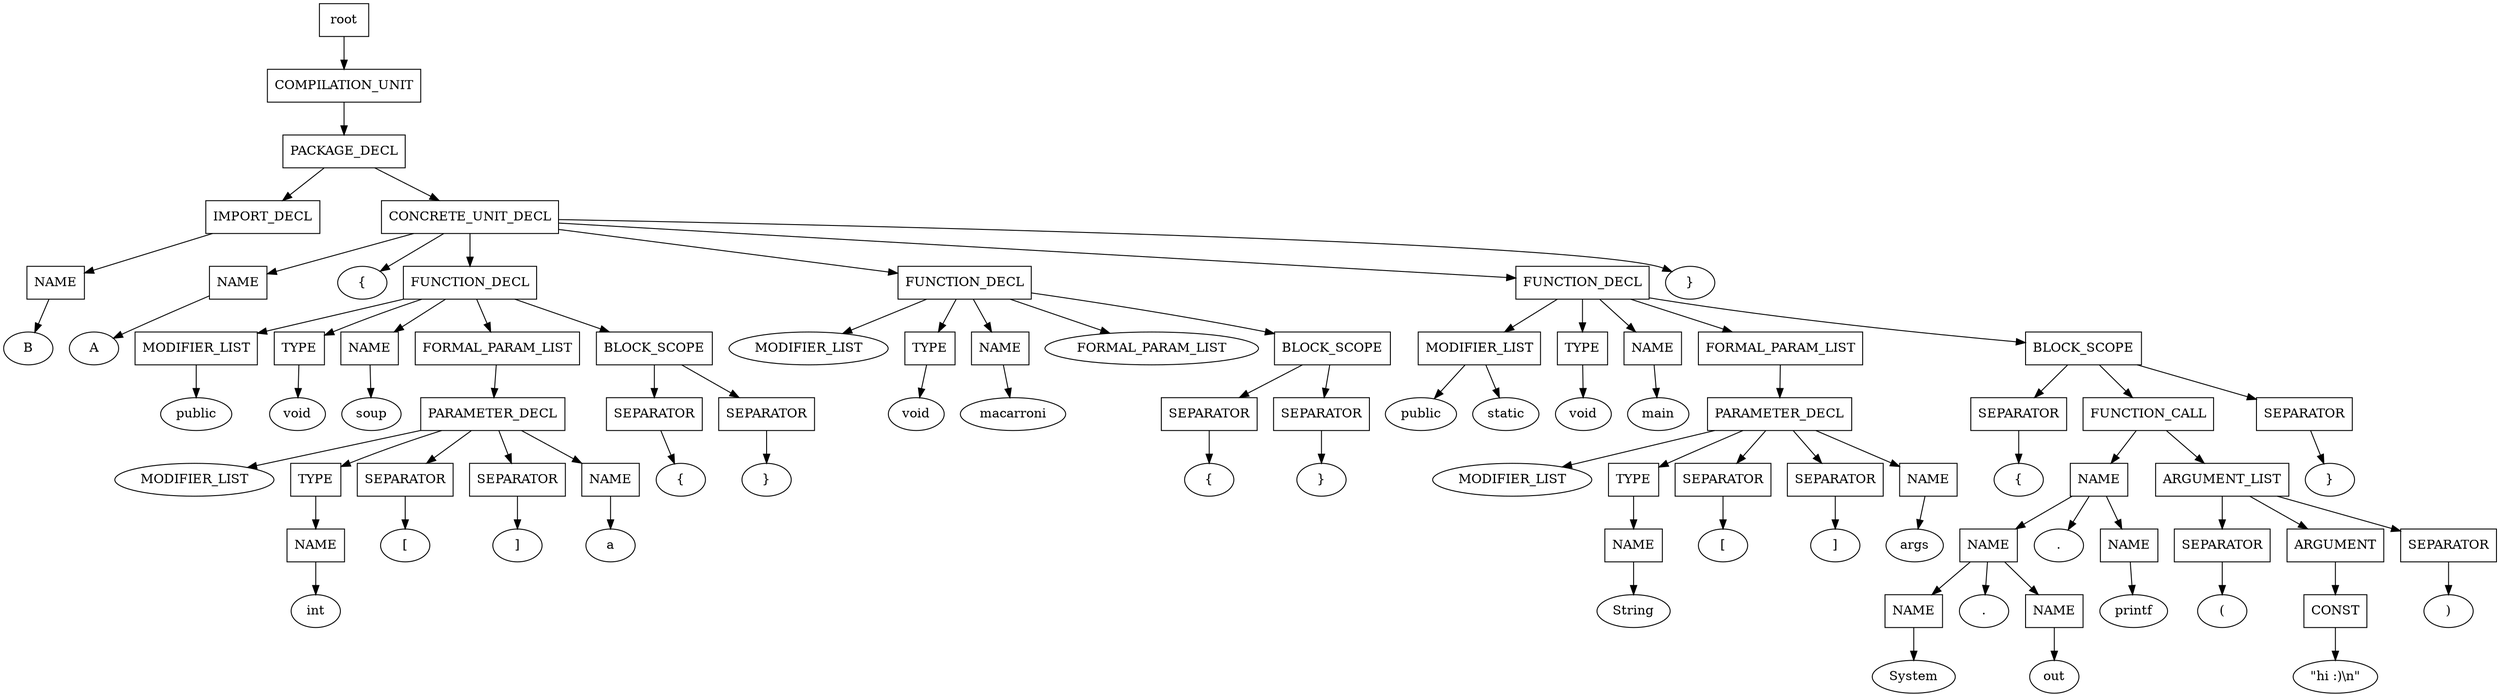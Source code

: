 digraph G {
	splines="TRUE";
	n_0 [label="root", shape="rectangle"]
	n_0 -> n_1
	n_1 [label="COMPILATION_UNIT", shape="rectangle"]
	n_1 -> n_2
	n_2 [label="PACKAGE_DECL", shape="rectangle"]
	n_2 -> n_3
	n_3 [label="IMPORT_DECL", shape="rectangle"]
	n_3 -> n_5
	n_5 [label="NAME", shape="rectangle"]
	n_5 -> n_12
	n_12 [label="B", shape="ellipse"]
	n_2 -> n_4
	n_4 [label="CONCRETE_UNIT_DECL", shape="rectangle"]
	n_4 -> n_6
	n_6 [label="NAME", shape="rectangle"]
	n_6 -> n_13
	n_13 [label="A", shape="ellipse"]
	n_4 -> n_7
	n_7 [label="{", shape="ellipse"]
	n_4 -> n_8
	n_8 [label="FUNCTION_DECL", shape="rectangle"]
	n_8 -> n_14
	n_14 [label="MODIFIER_LIST", shape="rectangle"]
	n_14 -> n_29
	n_29 [label="public", shape="ellipse"]
	n_8 -> n_15
	n_15 [label="TYPE", shape="rectangle"]
	n_15 -> n_30
	n_30 [label="void", shape="ellipse"]
	n_8 -> n_16
	n_16 [label="NAME", shape="rectangle"]
	n_16 -> n_31
	n_31 [label="soup", shape="ellipse"]
	n_8 -> n_17
	n_17 [label="FORMAL_PARAM_LIST", shape="rectangle"]
	n_17 -> n_32
	n_32 [label="PARAMETER_DECL", shape="rectangle"]
	n_32 -> n_47
	n_47 [label="MODIFIER_LIST", shape="ellipse"]
	n_32 -> n_48
	n_48 [label="TYPE", shape="rectangle"]
	n_48 -> n_65
	n_65 [label="NAME", shape="rectangle"]
	n_65 -> n_79
	n_79 [label="int", shape="ellipse"]
	n_32 -> n_49
	n_49 [label="SEPARATOR", shape="rectangle"]
	n_49 -> n_66
	n_66 [label="[", shape="ellipse"]
	n_32 -> n_50
	n_50 [label="SEPARATOR", shape="rectangle"]
	n_50 -> n_67
	n_67 [label="]", shape="ellipse"]
	n_32 -> n_51
	n_51 [label="NAME", shape="rectangle"]
	n_51 -> n_68
	n_68 [label="a", shape="ellipse"]
	n_8 -> n_18
	n_18 [label="BLOCK_SCOPE", shape="rectangle"]
	n_18 -> n_33
	n_33 [label="SEPARATOR", shape="rectangle"]
	n_33 -> n_52
	n_52 [label="{", shape="ellipse"]
	n_18 -> n_34
	n_34 [label="SEPARATOR", shape="rectangle"]
	n_34 -> n_53
	n_53 [label="}", shape="ellipse"]
	n_4 -> n_9
	n_9 [label="FUNCTION_DECL", shape="rectangle"]
	n_9 -> n_19
	n_19 [label="MODIFIER_LIST", shape="ellipse"]
	n_9 -> n_20
	n_20 [label="TYPE", shape="rectangle"]
	n_20 -> n_35
	n_35 [label="void", shape="ellipse"]
	n_9 -> n_21
	n_21 [label="NAME", shape="rectangle"]
	n_21 -> n_36
	n_36 [label="macarroni", shape="ellipse"]
	n_9 -> n_22
	n_22 [label="FORMAL_PARAM_LIST", shape="ellipse"]
	n_9 -> n_23
	n_23 [label="BLOCK_SCOPE", shape="rectangle"]
	n_23 -> n_37
	n_37 [label="SEPARATOR", shape="rectangle"]
	n_37 -> n_54
	n_54 [label="{", shape="ellipse"]
	n_23 -> n_38
	n_38 [label="SEPARATOR", shape="rectangle"]
	n_38 -> n_55
	n_55 [label="}", shape="ellipse"]
	n_4 -> n_10
	n_10 [label="FUNCTION_DECL", shape="rectangle"]
	n_10 -> n_24
	n_24 [label="MODIFIER_LIST", shape="rectangle"]
	n_24 -> n_39
	n_39 [label="public", shape="ellipse"]
	n_24 -> n_40
	n_40 [label="static", shape="ellipse"]
	n_10 -> n_25
	n_25 [label="TYPE", shape="rectangle"]
	n_25 -> n_41
	n_41 [label="void", shape="ellipse"]
	n_10 -> n_26
	n_26 [label="NAME", shape="rectangle"]
	n_26 -> n_42
	n_42 [label="main", shape="ellipse"]
	n_10 -> n_27
	n_27 [label="FORMAL_PARAM_LIST", shape="rectangle"]
	n_27 -> n_43
	n_43 [label="PARAMETER_DECL", shape="rectangle"]
	n_43 -> n_56
	n_56 [label="MODIFIER_LIST", shape="ellipse"]
	n_43 -> n_57
	n_57 [label="TYPE", shape="rectangle"]
	n_57 -> n_69
	n_69 [label="NAME", shape="rectangle"]
	n_69 -> n_80
	n_80 [label="String", shape="ellipse"]
	n_43 -> n_58
	n_58 [label="SEPARATOR", shape="rectangle"]
	n_58 -> n_70
	n_70 [label="[", shape="ellipse"]
	n_43 -> n_59
	n_59 [label="SEPARATOR", shape="rectangle"]
	n_59 -> n_71
	n_71 [label="]", shape="ellipse"]
	n_43 -> n_60
	n_60 [label="NAME", shape="rectangle"]
	n_60 -> n_72
	n_72 [label="args", shape="ellipse"]
	n_10 -> n_28
	n_28 [label="BLOCK_SCOPE", shape="rectangle"]
	n_28 -> n_44
	n_44 [label="SEPARATOR", shape="rectangle"]
	n_44 -> n_61
	n_61 [label="{", shape="ellipse"]
	n_28 -> n_45
	n_45 [label="FUNCTION_CALL", shape="rectangle"]
	n_45 -> n_62
	n_62 [label="NAME", shape="rectangle"]
	n_62 -> n_73
	n_73 [label="NAME", shape="rectangle"]
	n_73 -> n_81
	n_81 [label="NAME", shape="rectangle"]
	n_81 -> n_88
	n_88 [label="System", shape="ellipse"]
	n_73 -> n_82
	n_82 [label=".", shape="ellipse"]
	n_73 -> n_83
	n_83 [label="NAME", shape="rectangle"]
	n_83 -> n_89
	n_89 [label="out", shape="ellipse"]
	n_62 -> n_74
	n_74 [label=".", shape="ellipse"]
	n_62 -> n_75
	n_75 [label="NAME", shape="rectangle"]
	n_75 -> n_84
	n_84 [label="printf", shape="ellipse"]
	n_45 -> n_63
	n_63 [label="ARGUMENT_LIST", shape="rectangle"]
	n_63 -> n_76
	n_76 [label="SEPARATOR", shape="rectangle"]
	n_76 -> n_85
	n_85 [label="(", shape="ellipse"]
	n_63 -> n_77
	n_77 [label="ARGUMENT", shape="rectangle"]
	n_77 -> n_86
	n_86 [label="CONST", shape="rectangle"]
	n_86 -> n_90
	n_90 [label="\"hi :)\\n\"", shape="ellipse"]
	n_63 -> n_78
	n_78 [label="SEPARATOR", shape="rectangle"]
	n_78 -> n_87
	n_87 [label=")", shape="ellipse"]
	n_28 -> n_46
	n_46 [label="SEPARATOR", shape="rectangle"]
	n_46 -> n_64
	n_64 [label="}", shape="ellipse"]
	n_4 -> n_11
	n_11 [label="}", shape="ellipse"]
}